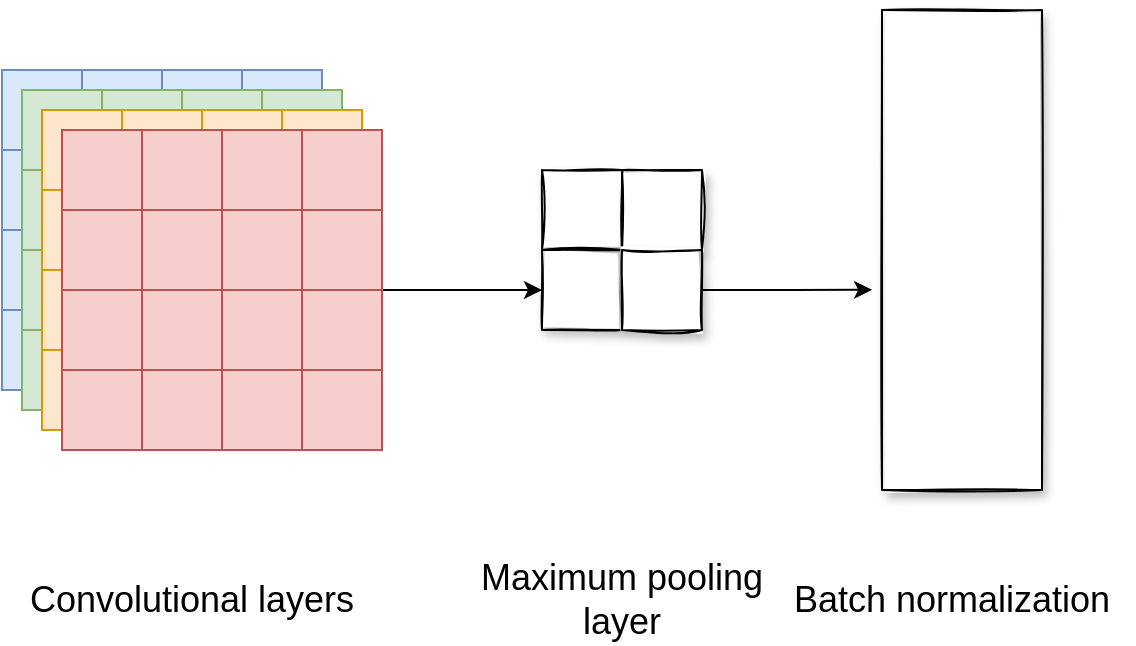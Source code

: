 <mxfile version="15.7.3" type="github">
  <diagram id="CYisWfvAyYM-VxBqKDDA" name="Page-1">
    <mxGraphModel dx="3076" dy="752" grid="1" gridSize="10" guides="1" tooltips="1" connect="1" arrows="1" fold="1" page="1" pageScale="2" pageWidth="827" pageHeight="1169" math="0" shadow="0">
      <root>
        <mxCell id="0" />
        <mxCell id="1" parent="0" />
        <mxCell id="7VKG7t0zg39iDgbiG4sM-1" value="" style="whiteSpace=wrap;html=1;aspect=fixed;fillColor=#dae8fc;strokeColor=#6c8ebf;" vertex="1" parent="1">
          <mxGeometry x="-1200" y="240" width="40" height="40" as="geometry" />
        </mxCell>
        <mxCell id="7VKG7t0zg39iDgbiG4sM-2" value="" style="whiteSpace=wrap;html=1;aspect=fixed;fillColor=#dae8fc;strokeColor=#6c8ebf;" vertex="1" parent="1">
          <mxGeometry x="-1160" y="240" width="40" height="40" as="geometry" />
        </mxCell>
        <mxCell id="7VKG7t0zg39iDgbiG4sM-3" value="" style="whiteSpace=wrap;html=1;aspect=fixed;fillColor=#dae8fc;strokeColor=#6c8ebf;" vertex="1" parent="1">
          <mxGeometry x="-1120" y="240" width="40" height="40" as="geometry" />
        </mxCell>
        <mxCell id="7VKG7t0zg39iDgbiG4sM-4" value="" style="whiteSpace=wrap;html=1;aspect=fixed;fillColor=#dae8fc;strokeColor=#6c8ebf;" vertex="1" parent="1">
          <mxGeometry x="-1080" y="240" width="40" height="40" as="geometry" />
        </mxCell>
        <mxCell id="7VKG7t0zg39iDgbiG4sM-5" value="" style="whiteSpace=wrap;html=1;aspect=fixed;fillColor=#dae8fc;strokeColor=#6c8ebf;" vertex="1" parent="1">
          <mxGeometry x="-1200" y="280" width="40" height="40" as="geometry" />
        </mxCell>
        <mxCell id="7VKG7t0zg39iDgbiG4sM-6" value="" style="whiteSpace=wrap;html=1;aspect=fixed;fillColor=#dae8fc;strokeColor=#6c8ebf;" vertex="1" parent="1">
          <mxGeometry x="-1160" y="280" width="40" height="40" as="geometry" />
        </mxCell>
        <mxCell id="7VKG7t0zg39iDgbiG4sM-7" value="" style="whiteSpace=wrap;html=1;aspect=fixed;fillColor=#dae8fc;strokeColor=#6c8ebf;" vertex="1" parent="1">
          <mxGeometry x="-1120" y="280" width="40" height="40" as="geometry" />
        </mxCell>
        <mxCell id="7VKG7t0zg39iDgbiG4sM-8" value="" style="whiteSpace=wrap;html=1;aspect=fixed;fillColor=#dae8fc;strokeColor=#6c8ebf;" vertex="1" parent="1">
          <mxGeometry x="-1080" y="280" width="40" height="40" as="geometry" />
        </mxCell>
        <mxCell id="7VKG7t0zg39iDgbiG4sM-9" value="" style="whiteSpace=wrap;html=1;aspect=fixed;fillColor=#dae8fc;strokeColor=#6c8ebf;" vertex="1" parent="1">
          <mxGeometry x="-1200" y="320" width="40" height="40" as="geometry" />
        </mxCell>
        <mxCell id="7VKG7t0zg39iDgbiG4sM-10" value="" style="whiteSpace=wrap;html=1;aspect=fixed;fillColor=#dae8fc;strokeColor=#6c8ebf;" vertex="1" parent="1">
          <mxGeometry x="-1160" y="320" width="40" height="40" as="geometry" />
        </mxCell>
        <mxCell id="7VKG7t0zg39iDgbiG4sM-11" value="" style="whiteSpace=wrap;html=1;aspect=fixed;fillColor=#dae8fc;strokeColor=#6c8ebf;" vertex="1" parent="1">
          <mxGeometry x="-1120" y="320" width="40" height="40" as="geometry" />
        </mxCell>
        <mxCell id="7VKG7t0zg39iDgbiG4sM-12" value="" style="whiteSpace=wrap;html=1;aspect=fixed;fillColor=#dae8fc;strokeColor=#6c8ebf;" vertex="1" parent="1">
          <mxGeometry x="-1080" y="320" width="40" height="40" as="geometry" />
        </mxCell>
        <mxCell id="7VKG7t0zg39iDgbiG4sM-13" value="" style="whiteSpace=wrap;html=1;aspect=fixed;fillColor=#dae8fc;strokeColor=#6c8ebf;" vertex="1" parent="1">
          <mxGeometry x="-1200" y="360" width="40" height="40" as="geometry" />
        </mxCell>
        <mxCell id="7VKG7t0zg39iDgbiG4sM-14" value="" style="whiteSpace=wrap;html=1;aspect=fixed;fillColor=#dae8fc;strokeColor=#6c8ebf;" vertex="1" parent="1">
          <mxGeometry x="-1160" y="360" width="40" height="40" as="geometry" />
        </mxCell>
        <mxCell id="7VKG7t0zg39iDgbiG4sM-15" value="" style="whiteSpace=wrap;html=1;aspect=fixed;fillColor=#dae8fc;strokeColor=#6c8ebf;" vertex="1" parent="1">
          <mxGeometry x="-1120" y="360" width="40" height="40" as="geometry" />
        </mxCell>
        <mxCell id="7VKG7t0zg39iDgbiG4sM-16" value="" style="whiteSpace=wrap;html=1;aspect=fixed;fillColor=#dae8fc;strokeColor=#6c8ebf;" vertex="1" parent="1">
          <mxGeometry x="-1080" y="360" width="40" height="40" as="geometry" />
        </mxCell>
        <mxCell id="7VKG7t0zg39iDgbiG4sM-17" value="" style="whiteSpace=wrap;html=1;aspect=fixed;fillColor=#d5e8d4;strokeColor=#82b366;" vertex="1" parent="1">
          <mxGeometry x="-1190" y="250" width="40" height="40" as="geometry" />
        </mxCell>
        <mxCell id="7VKG7t0zg39iDgbiG4sM-18" value="" style="whiteSpace=wrap;html=1;aspect=fixed;fillColor=#d5e8d4;strokeColor=#82b366;" vertex="1" parent="1">
          <mxGeometry x="-1150" y="250" width="40" height="40" as="geometry" />
        </mxCell>
        <mxCell id="7VKG7t0zg39iDgbiG4sM-19" value="" style="whiteSpace=wrap;html=1;aspect=fixed;fillColor=#d5e8d4;strokeColor=#82b366;" vertex="1" parent="1">
          <mxGeometry x="-1110" y="250" width="40" height="40" as="geometry" />
        </mxCell>
        <mxCell id="7VKG7t0zg39iDgbiG4sM-20" value="" style="whiteSpace=wrap;html=1;aspect=fixed;fillColor=#d5e8d4;strokeColor=#82b366;" vertex="1" parent="1">
          <mxGeometry x="-1070" y="250" width="40" height="40" as="geometry" />
        </mxCell>
        <mxCell id="7VKG7t0zg39iDgbiG4sM-21" value="" style="whiteSpace=wrap;html=1;aspect=fixed;fillColor=#d5e8d4;strokeColor=#82b366;" vertex="1" parent="1">
          <mxGeometry x="-1190" y="290" width="40" height="40" as="geometry" />
        </mxCell>
        <mxCell id="7VKG7t0zg39iDgbiG4sM-22" value="" style="whiteSpace=wrap;html=1;aspect=fixed;fillColor=#d5e8d4;strokeColor=#82b366;" vertex="1" parent="1">
          <mxGeometry x="-1150" y="290" width="40" height="40" as="geometry" />
        </mxCell>
        <mxCell id="7VKG7t0zg39iDgbiG4sM-23" value="" style="whiteSpace=wrap;html=1;aspect=fixed;fillColor=#d5e8d4;strokeColor=#82b366;" vertex="1" parent="1">
          <mxGeometry x="-1110" y="290" width="40" height="40" as="geometry" />
        </mxCell>
        <mxCell id="7VKG7t0zg39iDgbiG4sM-24" value="" style="whiteSpace=wrap;html=1;aspect=fixed;fillColor=#d5e8d4;strokeColor=#82b366;" vertex="1" parent="1">
          <mxGeometry x="-1070" y="290" width="40" height="40" as="geometry" />
        </mxCell>
        <mxCell id="7VKG7t0zg39iDgbiG4sM-25" value="" style="whiteSpace=wrap;html=1;aspect=fixed;fillColor=#d5e8d4;strokeColor=#82b366;" vertex="1" parent="1">
          <mxGeometry x="-1190" y="330" width="40" height="40" as="geometry" />
        </mxCell>
        <mxCell id="7VKG7t0zg39iDgbiG4sM-26" value="" style="whiteSpace=wrap;html=1;aspect=fixed;fillColor=#d5e8d4;strokeColor=#82b366;" vertex="1" parent="1">
          <mxGeometry x="-1150" y="330" width="40" height="40" as="geometry" />
        </mxCell>
        <mxCell id="7VKG7t0zg39iDgbiG4sM-27" value="" style="whiteSpace=wrap;html=1;aspect=fixed;fillColor=#d5e8d4;strokeColor=#82b366;" vertex="1" parent="1">
          <mxGeometry x="-1110" y="330" width="40" height="40" as="geometry" />
        </mxCell>
        <mxCell id="7VKG7t0zg39iDgbiG4sM-28" value="" style="whiteSpace=wrap;html=1;aspect=fixed;fillColor=#d5e8d4;strokeColor=#82b366;" vertex="1" parent="1">
          <mxGeometry x="-1070" y="330" width="40" height="40" as="geometry" />
        </mxCell>
        <mxCell id="7VKG7t0zg39iDgbiG4sM-29" value="" style="whiteSpace=wrap;html=1;aspect=fixed;fillColor=#d5e8d4;strokeColor=#82b366;" vertex="1" parent="1">
          <mxGeometry x="-1190" y="370" width="40" height="40" as="geometry" />
        </mxCell>
        <mxCell id="7VKG7t0zg39iDgbiG4sM-30" value="" style="whiteSpace=wrap;html=1;aspect=fixed;fillColor=#d5e8d4;strokeColor=#82b366;" vertex="1" parent="1">
          <mxGeometry x="-1150" y="370" width="40" height="40" as="geometry" />
        </mxCell>
        <mxCell id="7VKG7t0zg39iDgbiG4sM-31" value="" style="whiteSpace=wrap;html=1;aspect=fixed;fillColor=#d5e8d4;strokeColor=#82b366;" vertex="1" parent="1">
          <mxGeometry x="-1110" y="370" width="40" height="40" as="geometry" />
        </mxCell>
        <mxCell id="7VKG7t0zg39iDgbiG4sM-32" value="" style="whiteSpace=wrap;html=1;aspect=fixed;fillColor=#d5e8d4;strokeColor=#82b366;" vertex="1" parent="1">
          <mxGeometry x="-1070" y="370" width="40" height="40" as="geometry" />
        </mxCell>
        <mxCell id="7VKG7t0zg39iDgbiG4sM-33" value="" style="whiteSpace=wrap;html=1;aspect=fixed;fillColor=#ffe6cc;strokeColor=#d79b00;" vertex="1" parent="1">
          <mxGeometry x="-1180" y="260" width="40" height="40" as="geometry" />
        </mxCell>
        <mxCell id="7VKG7t0zg39iDgbiG4sM-34" value="" style="whiteSpace=wrap;html=1;aspect=fixed;fillColor=#ffe6cc;strokeColor=#d79b00;" vertex="1" parent="1">
          <mxGeometry x="-1140" y="260" width="40" height="40" as="geometry" />
        </mxCell>
        <mxCell id="7VKG7t0zg39iDgbiG4sM-35" value="" style="whiteSpace=wrap;html=1;aspect=fixed;fillColor=#ffe6cc;strokeColor=#d79b00;" vertex="1" parent="1">
          <mxGeometry x="-1100" y="260" width="40" height="40" as="geometry" />
        </mxCell>
        <mxCell id="7VKG7t0zg39iDgbiG4sM-36" value="" style="whiteSpace=wrap;html=1;aspect=fixed;fillColor=#ffe6cc;strokeColor=#d79b00;" vertex="1" parent="1">
          <mxGeometry x="-1060" y="260" width="40" height="40" as="geometry" />
        </mxCell>
        <mxCell id="7VKG7t0zg39iDgbiG4sM-37" value="" style="whiteSpace=wrap;html=1;aspect=fixed;fillColor=#ffe6cc;strokeColor=#d79b00;" vertex="1" parent="1">
          <mxGeometry x="-1180" y="300" width="40" height="40" as="geometry" />
        </mxCell>
        <mxCell id="7VKG7t0zg39iDgbiG4sM-38" value="" style="whiteSpace=wrap;html=1;aspect=fixed;fillColor=#ffe6cc;strokeColor=#d79b00;" vertex="1" parent="1">
          <mxGeometry x="-1140" y="300" width="40" height="40" as="geometry" />
        </mxCell>
        <mxCell id="7VKG7t0zg39iDgbiG4sM-39" value="" style="whiteSpace=wrap;html=1;aspect=fixed;fillColor=#ffe6cc;strokeColor=#d79b00;" vertex="1" parent="1">
          <mxGeometry x="-1100" y="300" width="40" height="40" as="geometry" />
        </mxCell>
        <mxCell id="7VKG7t0zg39iDgbiG4sM-40" value="" style="whiteSpace=wrap;html=1;aspect=fixed;fillColor=#ffe6cc;strokeColor=#d79b00;" vertex="1" parent="1">
          <mxGeometry x="-1060" y="300" width="40" height="40" as="geometry" />
        </mxCell>
        <mxCell id="7VKG7t0zg39iDgbiG4sM-41" value="" style="whiteSpace=wrap;html=1;aspect=fixed;fillColor=#ffe6cc;strokeColor=#d79b00;" vertex="1" parent="1">
          <mxGeometry x="-1180" y="340" width="40" height="40" as="geometry" />
        </mxCell>
        <mxCell id="7VKG7t0zg39iDgbiG4sM-42" value="" style="whiteSpace=wrap;html=1;aspect=fixed;fillColor=#ffe6cc;strokeColor=#d79b00;" vertex="1" parent="1">
          <mxGeometry x="-1140" y="340" width="40" height="40" as="geometry" />
        </mxCell>
        <mxCell id="7VKG7t0zg39iDgbiG4sM-43" value="" style="whiteSpace=wrap;html=1;aspect=fixed;fillColor=#ffe6cc;strokeColor=#d79b00;" vertex="1" parent="1">
          <mxGeometry x="-1100" y="340" width="40" height="40" as="geometry" />
        </mxCell>
        <mxCell id="7VKG7t0zg39iDgbiG4sM-44" value="" style="whiteSpace=wrap;html=1;aspect=fixed;fillColor=#ffe6cc;strokeColor=#d79b00;" vertex="1" parent="1">
          <mxGeometry x="-1060" y="340" width="40" height="40" as="geometry" />
        </mxCell>
        <mxCell id="7VKG7t0zg39iDgbiG4sM-45" value="" style="whiteSpace=wrap;html=1;aspect=fixed;fillColor=#ffe6cc;strokeColor=#d79b00;" vertex="1" parent="1">
          <mxGeometry x="-1180" y="380" width="40" height="40" as="geometry" />
        </mxCell>
        <mxCell id="7VKG7t0zg39iDgbiG4sM-46" value="" style="whiteSpace=wrap;html=1;aspect=fixed;fillColor=#ffe6cc;strokeColor=#d79b00;" vertex="1" parent="1">
          <mxGeometry x="-1140" y="380" width="40" height="40" as="geometry" />
        </mxCell>
        <mxCell id="7VKG7t0zg39iDgbiG4sM-47" value="" style="whiteSpace=wrap;html=1;aspect=fixed;fillColor=#ffe6cc;strokeColor=#d79b00;" vertex="1" parent="1">
          <mxGeometry x="-1100" y="380" width="40" height="40" as="geometry" />
        </mxCell>
        <mxCell id="7VKG7t0zg39iDgbiG4sM-48" value="" style="whiteSpace=wrap;html=1;aspect=fixed;fillColor=#ffe6cc;strokeColor=#d79b00;" vertex="1" parent="1">
          <mxGeometry x="-1060" y="380" width="40" height="40" as="geometry" />
        </mxCell>
        <mxCell id="7VKG7t0zg39iDgbiG4sM-49" value="" style="whiteSpace=wrap;html=1;aspect=fixed;fillColor=#f8cecc;strokeColor=#b85450;" vertex="1" parent="1">
          <mxGeometry x="-1170" y="270" width="40" height="40" as="geometry" />
        </mxCell>
        <mxCell id="7VKG7t0zg39iDgbiG4sM-50" value="" style="whiteSpace=wrap;html=1;aspect=fixed;fillColor=#f8cecc;strokeColor=#b85450;" vertex="1" parent="1">
          <mxGeometry x="-1130" y="270" width="40" height="40" as="geometry" />
        </mxCell>
        <mxCell id="7VKG7t0zg39iDgbiG4sM-51" value="" style="whiteSpace=wrap;html=1;aspect=fixed;fillColor=#f8cecc;strokeColor=#b85450;" vertex="1" parent="1">
          <mxGeometry x="-1090" y="270" width="40" height="40" as="geometry" />
        </mxCell>
        <mxCell id="7VKG7t0zg39iDgbiG4sM-52" value="" style="whiteSpace=wrap;html=1;aspect=fixed;fillColor=#f8cecc;strokeColor=#b85450;" vertex="1" parent="1">
          <mxGeometry x="-1050" y="270" width="40" height="40" as="geometry" />
        </mxCell>
        <mxCell id="7VKG7t0zg39iDgbiG4sM-53" value="" style="whiteSpace=wrap;html=1;aspect=fixed;fillColor=#f8cecc;strokeColor=#b85450;" vertex="1" parent="1">
          <mxGeometry x="-1170" y="310" width="40" height="40" as="geometry" />
        </mxCell>
        <mxCell id="7VKG7t0zg39iDgbiG4sM-54" value="" style="whiteSpace=wrap;html=1;aspect=fixed;fillColor=#f8cecc;strokeColor=#b85450;" vertex="1" parent="1">
          <mxGeometry x="-1130" y="310" width="40" height="40" as="geometry" />
        </mxCell>
        <mxCell id="7VKG7t0zg39iDgbiG4sM-55" value="" style="whiteSpace=wrap;html=1;aspect=fixed;fillColor=#f8cecc;strokeColor=#b85450;" vertex="1" parent="1">
          <mxGeometry x="-1090" y="310" width="40" height="40" as="geometry" />
        </mxCell>
        <mxCell id="7VKG7t0zg39iDgbiG4sM-93" style="edgeStyle=orthogonalEdgeStyle;rounded=0;orthogonalLoop=1;jettySize=auto;html=1;entryX=0;entryY=0.5;entryDx=0;entryDy=0;fontSize=18;" edge="1" parent="1" source="7VKG7t0zg39iDgbiG4sM-56" target="7VKG7t0zg39iDgbiG4sM-86">
          <mxGeometry relative="1" as="geometry">
            <Array as="points">
              <mxPoint x="-990" y="350" />
              <mxPoint x="-990" y="350" />
            </Array>
          </mxGeometry>
        </mxCell>
        <mxCell id="7VKG7t0zg39iDgbiG4sM-56" value="" style="whiteSpace=wrap;html=1;aspect=fixed;fillColor=#f8cecc;strokeColor=#b85450;" vertex="1" parent="1">
          <mxGeometry x="-1050" y="310" width="40" height="40" as="geometry" />
        </mxCell>
        <mxCell id="7VKG7t0zg39iDgbiG4sM-57" value="" style="whiteSpace=wrap;html=1;aspect=fixed;fillColor=#f8cecc;strokeColor=#b85450;" vertex="1" parent="1">
          <mxGeometry x="-1170" y="350" width="40" height="40" as="geometry" />
        </mxCell>
        <mxCell id="7VKG7t0zg39iDgbiG4sM-58" value="" style="whiteSpace=wrap;html=1;aspect=fixed;fillColor=#f8cecc;strokeColor=#b85450;" vertex="1" parent="1">
          <mxGeometry x="-1130" y="350" width="40" height="40" as="geometry" />
        </mxCell>
        <mxCell id="7VKG7t0zg39iDgbiG4sM-59" value="" style="whiteSpace=wrap;html=1;aspect=fixed;fillColor=#f8cecc;strokeColor=#b85450;" vertex="1" parent="1">
          <mxGeometry x="-1090" y="350" width="40" height="40" as="geometry" />
        </mxCell>
        <mxCell id="7VKG7t0zg39iDgbiG4sM-60" value="" style="whiteSpace=wrap;html=1;aspect=fixed;fillColor=#f8cecc;strokeColor=#b85450;" vertex="1" parent="1">
          <mxGeometry x="-1050" y="350" width="40" height="40" as="geometry" />
        </mxCell>
        <mxCell id="7VKG7t0zg39iDgbiG4sM-61" value="" style="whiteSpace=wrap;html=1;aspect=fixed;fillColor=#f8cecc;strokeColor=#b85450;" vertex="1" parent="1">
          <mxGeometry x="-1170" y="390" width="40" height="40" as="geometry" />
        </mxCell>
        <mxCell id="7VKG7t0zg39iDgbiG4sM-62" value="" style="whiteSpace=wrap;html=1;aspect=fixed;fillColor=#f8cecc;strokeColor=#b85450;" vertex="1" parent="1">
          <mxGeometry x="-1130" y="390" width="40" height="40" as="geometry" />
        </mxCell>
        <mxCell id="7VKG7t0zg39iDgbiG4sM-63" value="" style="whiteSpace=wrap;html=1;aspect=fixed;fillColor=#f8cecc;strokeColor=#b85450;" vertex="1" parent="1">
          <mxGeometry x="-1090" y="390" width="40" height="40" as="geometry" />
        </mxCell>
        <mxCell id="7VKG7t0zg39iDgbiG4sM-64" value="" style="whiteSpace=wrap;html=1;aspect=fixed;fillColor=#f8cecc;strokeColor=#b85450;" vertex="1" parent="1">
          <mxGeometry x="-1050" y="390" width="40" height="40" as="geometry" />
        </mxCell>
        <mxCell id="7VKG7t0zg39iDgbiG4sM-65" value="" style="rounded=0;whiteSpace=wrap;html=1;glass=0;shadow=1;sketch=1;" vertex="1" parent="1">
          <mxGeometry x="-760" y="210" width="80" height="240" as="geometry" />
        </mxCell>
        <mxCell id="7VKG7t0zg39iDgbiG4sM-84" value="" style="rounded=0;whiteSpace=wrap;html=1;shadow=1;glass=0;sketch=1;" vertex="1" parent="1">
          <mxGeometry x="-930" y="290" width="40" height="40" as="geometry" />
        </mxCell>
        <mxCell id="7VKG7t0zg39iDgbiG4sM-85" value="" style="rounded=0;whiteSpace=wrap;html=1;shadow=1;glass=0;sketch=1;" vertex="1" parent="1">
          <mxGeometry x="-890" y="290" width="40" height="40" as="geometry" />
        </mxCell>
        <mxCell id="7VKG7t0zg39iDgbiG4sM-86" value="" style="rounded=0;whiteSpace=wrap;html=1;shadow=1;glass=0;sketch=1;" vertex="1" parent="1">
          <mxGeometry x="-930" y="330" width="40" height="40" as="geometry" />
        </mxCell>
        <mxCell id="7VKG7t0zg39iDgbiG4sM-94" style="edgeStyle=orthogonalEdgeStyle;rounded=0;orthogonalLoop=1;jettySize=auto;html=1;entryX=-0.062;entryY=0.583;entryDx=0;entryDy=0;entryPerimeter=0;fontSize=18;" edge="1" parent="1" source="7VKG7t0zg39iDgbiG4sM-87" target="7VKG7t0zg39iDgbiG4sM-65">
          <mxGeometry relative="1" as="geometry" />
        </mxCell>
        <mxCell id="7VKG7t0zg39iDgbiG4sM-87" value="" style="rounded=0;whiteSpace=wrap;html=1;shadow=1;glass=0;sketch=1;" vertex="1" parent="1">
          <mxGeometry x="-890" y="330" width="40" height="40" as="geometry" />
        </mxCell>
        <mxCell id="7VKG7t0zg39iDgbiG4sM-88" value="Convolutional layers" style="text;html=1;strokeColor=none;fillColor=none;align=center;verticalAlign=middle;whiteSpace=wrap;rounded=0;shadow=1;glass=0;sketch=1;fontSize=18;" vertex="1" parent="1">
          <mxGeometry x="-1190" y="490" width="170" height="30" as="geometry" />
        </mxCell>
        <mxCell id="7VKG7t0zg39iDgbiG4sM-89" value="Maximum pooling layer" style="text;html=1;strokeColor=none;fillColor=none;align=center;verticalAlign=middle;whiteSpace=wrap;rounded=0;shadow=1;glass=0;sketch=1;fontSize=18;" vertex="1" parent="1">
          <mxGeometry x="-975" y="490" width="170" height="30" as="geometry" />
        </mxCell>
        <mxCell id="7VKG7t0zg39iDgbiG4sM-90" value="Batch normalization" style="text;html=1;strokeColor=none;fillColor=none;align=center;verticalAlign=middle;whiteSpace=wrap;rounded=0;shadow=1;glass=0;sketch=1;fontSize=18;" vertex="1" parent="1">
          <mxGeometry x="-810" y="490" width="170" height="30" as="geometry" />
        </mxCell>
      </root>
    </mxGraphModel>
  </diagram>
</mxfile>
